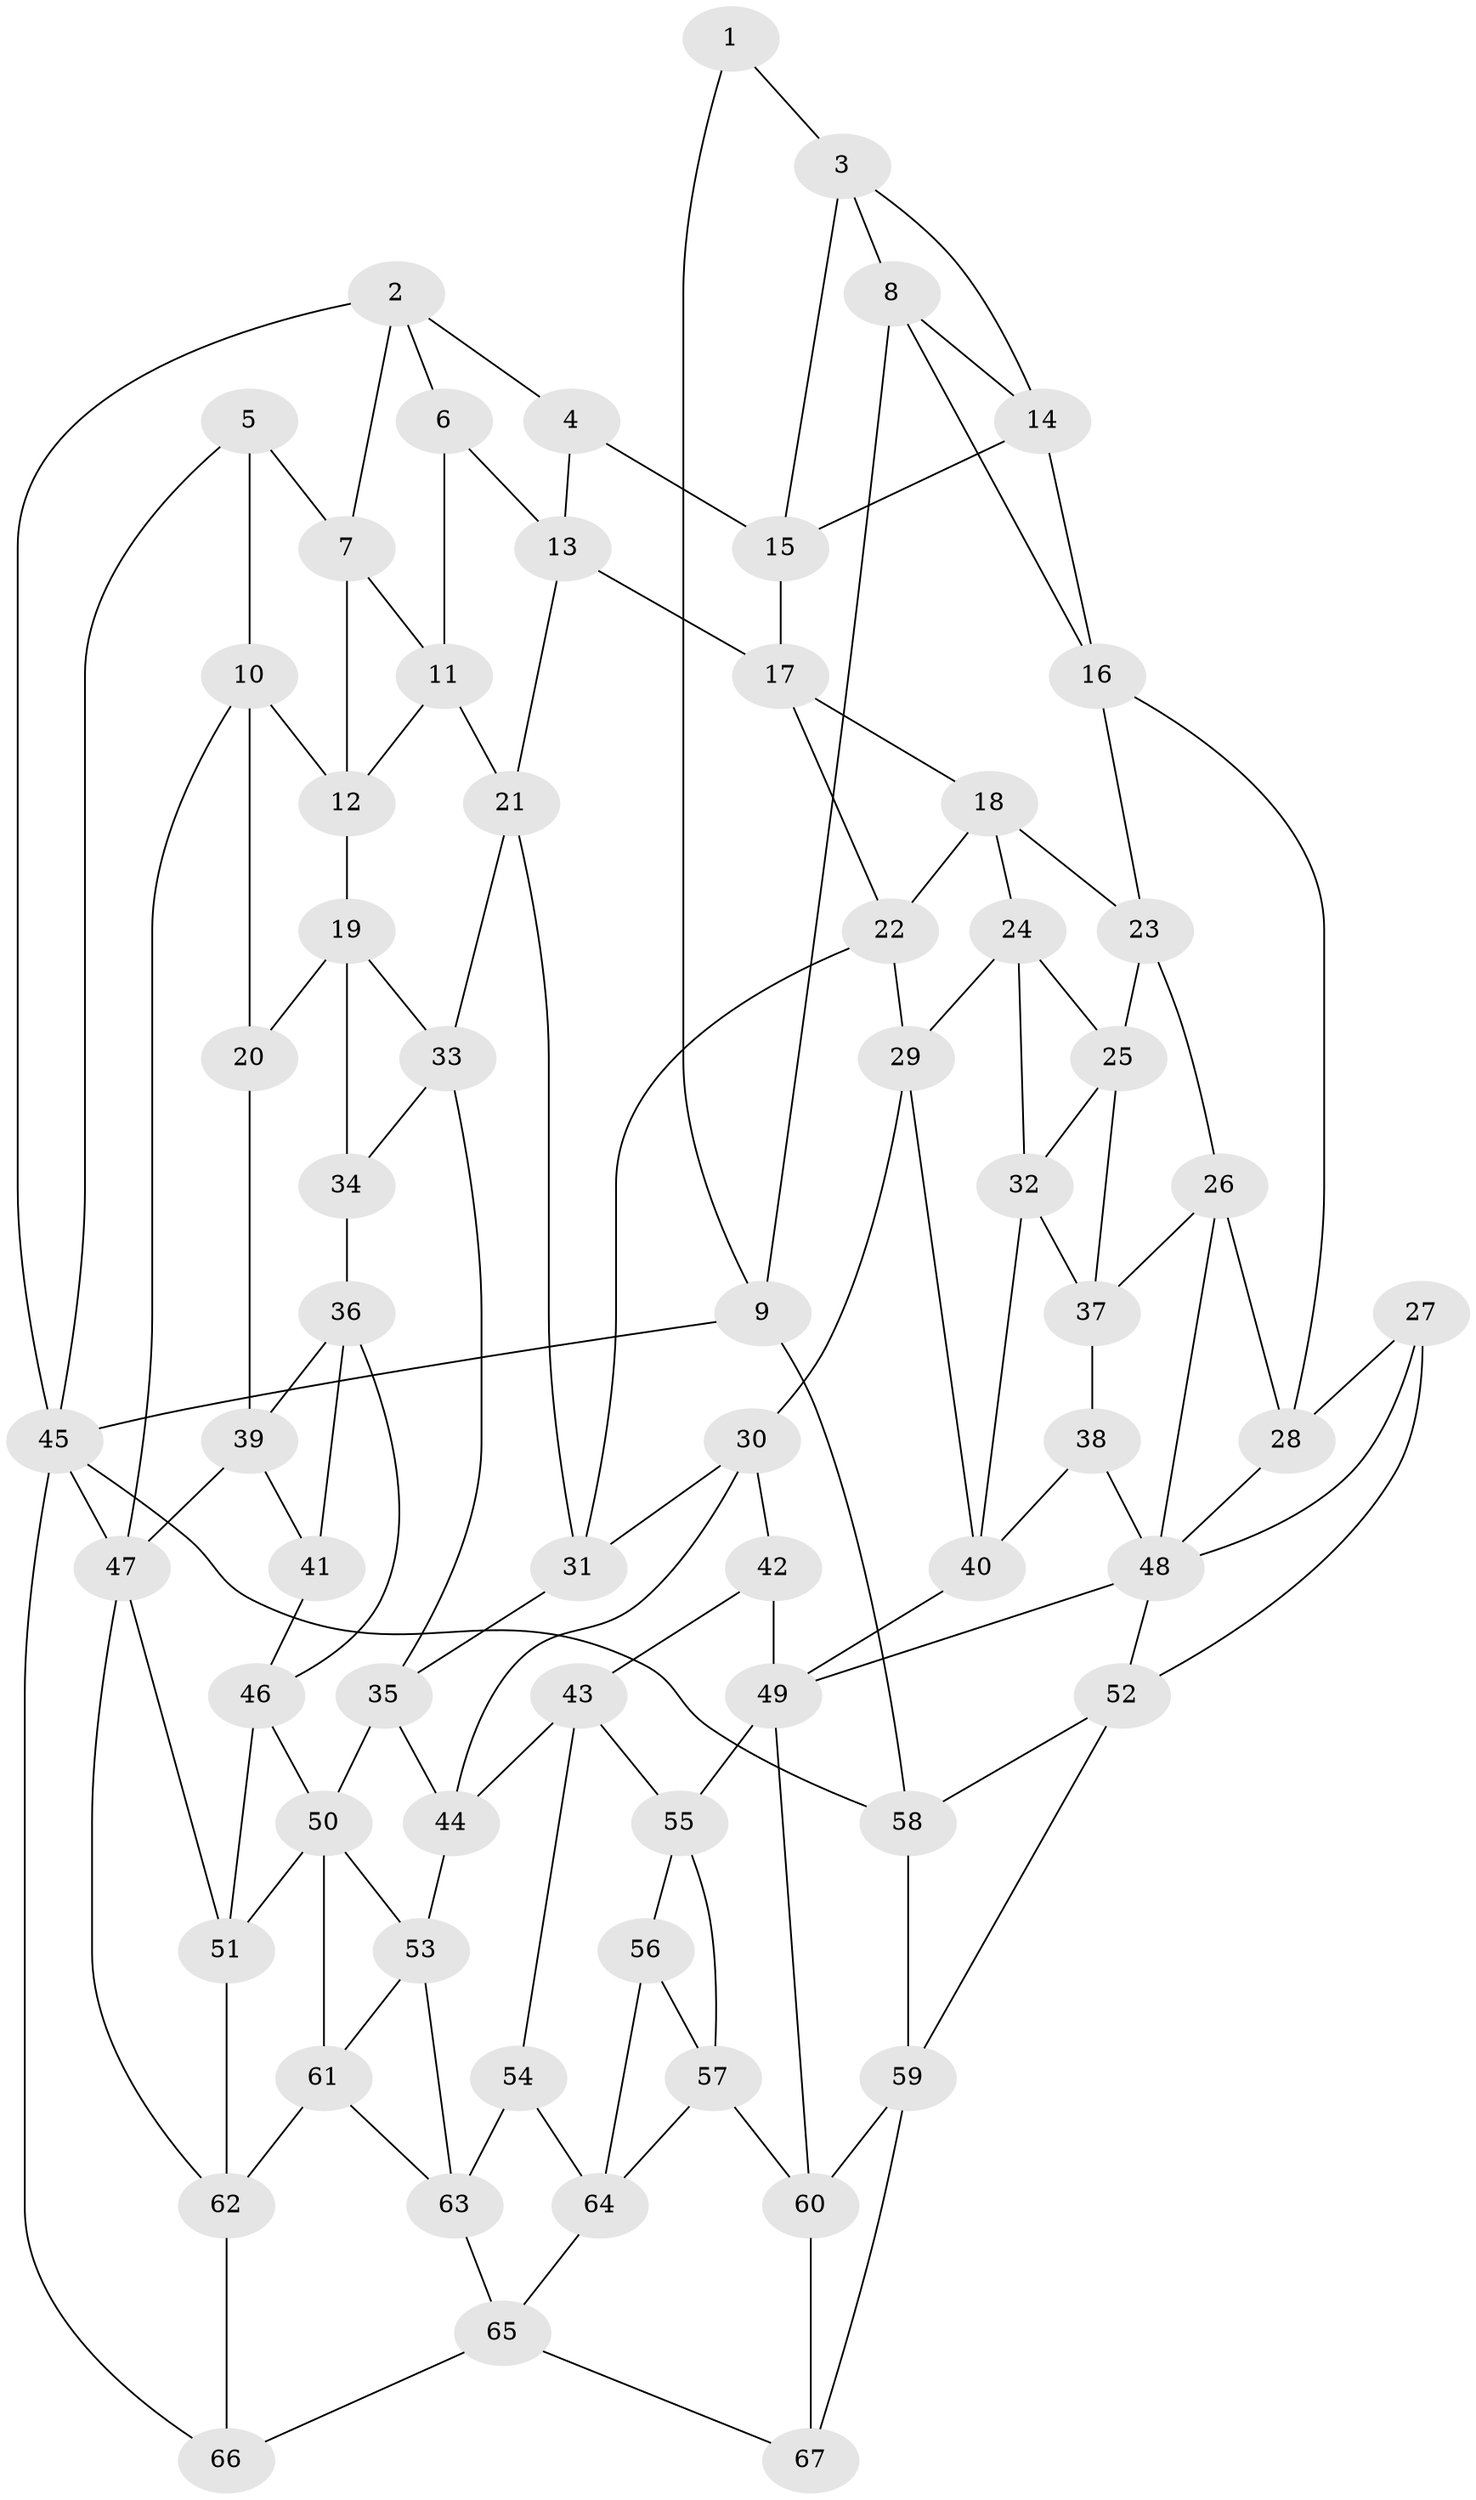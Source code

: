 // original degree distribution, {3: 0.022388059701492536, 6: 0.20149253731343283, 4: 0.20149253731343283, 5: 0.5746268656716418}
// Generated by graph-tools (version 1.1) at 2025/51/03/09/25 03:51:12]
// undirected, 67 vertices, 130 edges
graph export_dot {
graph [start="1"]
  node [color=gray90,style=filled];
  1;
  2;
  3;
  4;
  5;
  6;
  7;
  8;
  9;
  10;
  11;
  12;
  13;
  14;
  15;
  16;
  17;
  18;
  19;
  20;
  21;
  22;
  23;
  24;
  25;
  26;
  27;
  28;
  29;
  30;
  31;
  32;
  33;
  34;
  35;
  36;
  37;
  38;
  39;
  40;
  41;
  42;
  43;
  44;
  45;
  46;
  47;
  48;
  49;
  50;
  51;
  52;
  53;
  54;
  55;
  56;
  57;
  58;
  59;
  60;
  61;
  62;
  63;
  64;
  65;
  66;
  67;
  1 -- 3 [weight=1.0];
  1 -- 9 [weight=1.0];
  2 -- 4 [weight=1.0];
  2 -- 6 [weight=1.0];
  2 -- 7 [weight=1.0];
  2 -- 45 [weight=1.0];
  3 -- 8 [weight=1.0];
  3 -- 14 [weight=1.0];
  3 -- 15 [weight=1.0];
  4 -- 13 [weight=1.0];
  4 -- 15 [weight=1.0];
  5 -- 7 [weight=1.0];
  5 -- 10 [weight=1.0];
  5 -- 45 [weight=1.0];
  6 -- 11 [weight=1.0];
  6 -- 13 [weight=1.0];
  7 -- 11 [weight=1.0];
  7 -- 12 [weight=1.0];
  8 -- 9 [weight=1.0];
  8 -- 14 [weight=1.0];
  8 -- 16 [weight=1.0];
  9 -- 45 [weight=1.0];
  9 -- 58 [weight=2.0];
  10 -- 12 [weight=1.0];
  10 -- 20 [weight=1.0];
  10 -- 47 [weight=1.0];
  11 -- 12 [weight=1.0];
  11 -- 21 [weight=1.0];
  12 -- 19 [weight=1.0];
  13 -- 17 [weight=1.0];
  13 -- 21 [weight=1.0];
  14 -- 15 [weight=1.0];
  14 -- 16 [weight=1.0];
  15 -- 17 [weight=1.0];
  16 -- 23 [weight=1.0];
  16 -- 28 [weight=1.0];
  17 -- 18 [weight=1.0];
  17 -- 22 [weight=1.0];
  18 -- 22 [weight=1.0];
  18 -- 23 [weight=1.0];
  18 -- 24 [weight=1.0];
  19 -- 20 [weight=1.0];
  19 -- 33 [weight=1.0];
  19 -- 34 [weight=1.0];
  20 -- 39 [weight=1.0];
  21 -- 31 [weight=1.0];
  21 -- 33 [weight=1.0];
  22 -- 29 [weight=1.0];
  22 -- 31 [weight=1.0];
  23 -- 25 [weight=1.0];
  23 -- 26 [weight=1.0];
  24 -- 25 [weight=1.0];
  24 -- 29 [weight=1.0];
  24 -- 32 [weight=1.0];
  25 -- 32 [weight=1.0];
  25 -- 37 [weight=1.0];
  26 -- 28 [weight=1.0];
  26 -- 37 [weight=1.0];
  26 -- 48 [weight=1.0];
  27 -- 28 [weight=1.0];
  27 -- 48 [weight=1.0];
  27 -- 52 [weight=1.0];
  28 -- 48 [weight=1.0];
  29 -- 30 [weight=1.0];
  29 -- 40 [weight=1.0];
  30 -- 31 [weight=1.0];
  30 -- 42 [weight=1.0];
  30 -- 44 [weight=1.0];
  31 -- 35 [weight=1.0];
  32 -- 37 [weight=1.0];
  32 -- 40 [weight=1.0];
  33 -- 34 [weight=1.0];
  33 -- 35 [weight=1.0];
  34 -- 36 [weight=1.0];
  35 -- 44 [weight=1.0];
  35 -- 50 [weight=1.0];
  36 -- 39 [weight=1.0];
  36 -- 41 [weight=1.0];
  36 -- 46 [weight=1.0];
  37 -- 38 [weight=1.0];
  38 -- 40 [weight=1.0];
  38 -- 48 [weight=1.0];
  39 -- 41 [weight=1.0];
  39 -- 47 [weight=1.0];
  40 -- 49 [weight=1.0];
  41 -- 46 [weight=1.0];
  42 -- 43 [weight=1.0];
  42 -- 49 [weight=2.0];
  43 -- 44 [weight=1.0];
  43 -- 54 [weight=1.0];
  43 -- 55 [weight=1.0];
  44 -- 53 [weight=1.0];
  45 -- 47 [weight=1.0];
  45 -- 58 [weight=1.0];
  45 -- 66 [weight=1.0];
  46 -- 50 [weight=2.0];
  46 -- 51 [weight=1.0];
  47 -- 51 [weight=1.0];
  47 -- 62 [weight=1.0];
  48 -- 49 [weight=1.0];
  48 -- 52 [weight=1.0];
  49 -- 55 [weight=1.0];
  49 -- 60 [weight=1.0];
  50 -- 51 [weight=1.0];
  50 -- 53 [weight=1.0];
  50 -- 61 [weight=1.0];
  51 -- 62 [weight=1.0];
  52 -- 58 [weight=1.0];
  52 -- 59 [weight=1.0];
  53 -- 61 [weight=1.0];
  53 -- 63 [weight=1.0];
  54 -- 63 [weight=1.0];
  54 -- 64 [weight=1.0];
  55 -- 56 [weight=1.0];
  55 -- 57 [weight=1.0];
  56 -- 57 [weight=1.0];
  56 -- 64 [weight=1.0];
  57 -- 60 [weight=1.0];
  57 -- 64 [weight=1.0];
  58 -- 59 [weight=1.0];
  59 -- 60 [weight=1.0];
  59 -- 67 [weight=1.0];
  60 -- 67 [weight=1.0];
  61 -- 62 [weight=1.0];
  61 -- 63 [weight=1.0];
  62 -- 66 [weight=1.0];
  63 -- 65 [weight=1.0];
  64 -- 65 [weight=1.0];
  65 -- 66 [weight=1.0];
  65 -- 67 [weight=1.0];
}

